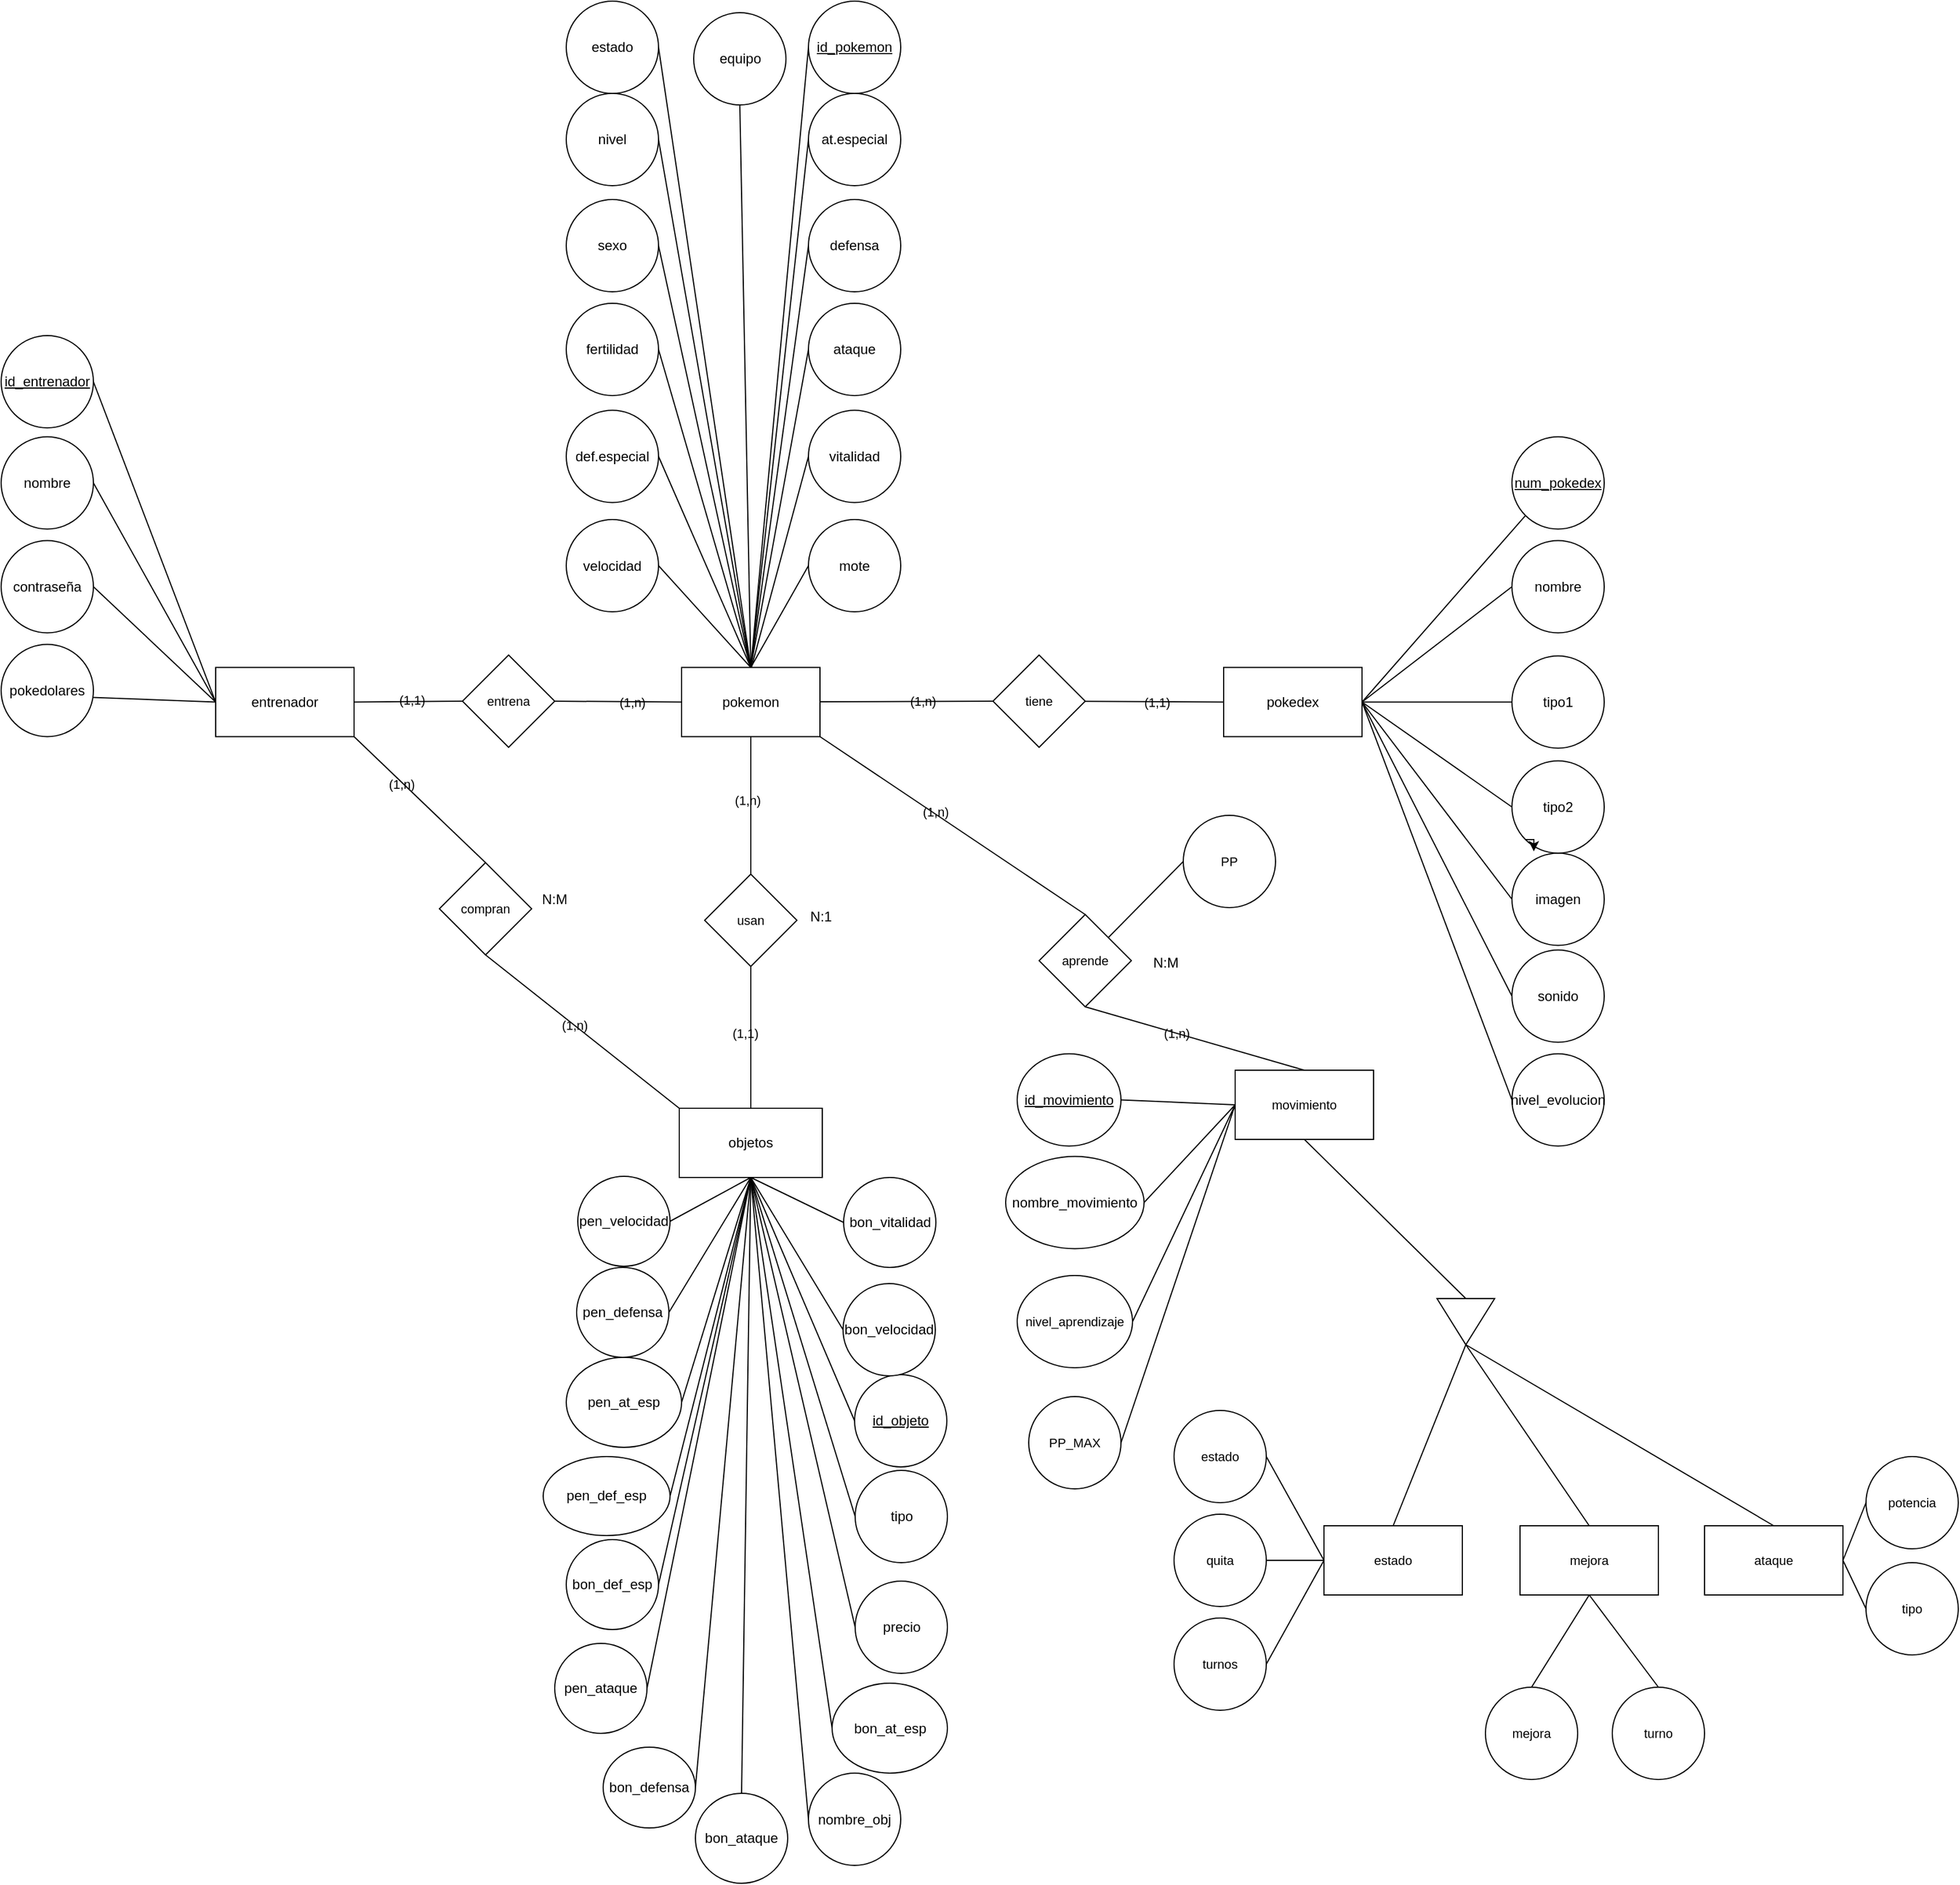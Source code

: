 <mxfile version="26.1.1">
  <diagram name="Página-1" id="5latHNQHnfG13AO-3TBC">
    <mxGraphModel grid="1" page="1" gridSize="10" guides="1" tooltips="1" connect="1" arrows="1" fold="1" pageScale="1" pageWidth="1169" pageHeight="827" background="none" math="0" shadow="0">
      <root>
        <mxCell id="0" />
        <mxCell id="1" parent="0" />
        <mxCell id="_kiyHjYKQ0Y4iSAR8KJJ-347" style="rounded=0;orthogonalLoop=1;jettySize=auto;html=1;entryX=0;entryY=0.5;entryDx=0;entryDy=0;endArrow=none;startFill=0;exitX=1;exitY=0.5;exitDx=0;exitDy=0;labelBackgroundColor=none;fontColor=default;" edge="1" parent="1" source="_kiyHjYKQ0Y4iSAR8KJJ-483">
          <mxGeometry relative="1" as="geometry">
            <mxPoint x="-3141.5" y="-4352.25" as="sourcePoint" />
            <mxPoint x="-2917" y="-4352.25" as="targetPoint" />
          </mxGeometry>
        </mxCell>
        <mxCell id="_kiyHjYKQ0Y4iSAR8KJJ-348" value="(1,n)" style="edgeLabel;html=1;align=center;verticalAlign=middle;resizable=0;points=[];fontFamily=Helvetica;fontSize=11;labelBackgroundColor=none;" connectable="0" vertex="1" parent="_kiyHjYKQ0Y4iSAR8KJJ-347">
          <mxGeometry x="0.208" relative="1" as="geometry">
            <mxPoint as="offset" />
          </mxGeometry>
        </mxCell>
        <mxCell id="_kiyHjYKQ0Y4iSAR8KJJ-349" style="edgeStyle=none;shape=connector;rounded=0;orthogonalLoop=1;jettySize=auto;html=1;exitX=0;exitY=0.5;exitDx=0;exitDy=0;entryX=0.5;entryY=0;entryDx=0;entryDy=0;align=center;verticalAlign=middle;fontFamily=Helvetica;fontSize=11;fontColor=default;labelBackgroundColor=none;startFill=0;endArrow=none;" edge="1" parent="1" source="_kiyHjYKQ0Y4iSAR8KJJ-350" target="_kiyHjYKQ0Y4iSAR8KJJ-488">
          <mxGeometry relative="1" as="geometry">
            <mxPoint x="-2877" y="-4392.25" as="targetPoint" />
          </mxGeometry>
        </mxCell>
        <mxCell id="_kiyHjYKQ0Y4iSAR8KJJ-350" value="mote" style="ellipse;whiteSpace=wrap;html=1;labelBackgroundColor=none;" vertex="1" parent="1">
          <mxGeometry x="-2807" y="-4510.5" width="80" height="80" as="geometry" />
        </mxCell>
        <mxCell id="_kiyHjYKQ0Y4iSAR8KJJ-351" style="edgeStyle=none;shape=connector;rounded=0;orthogonalLoop=1;jettySize=auto;html=1;exitX=0;exitY=0.5;exitDx=0;exitDy=0;entryX=0.504;entryY=0.004;entryDx=0;entryDy=0;align=center;verticalAlign=middle;fontFamily=Helvetica;fontSize=11;fontColor=default;labelBackgroundColor=none;startFill=0;endArrow=none;entryPerimeter=0;" edge="1" parent="1" source="_kiyHjYKQ0Y4iSAR8KJJ-352" target="_kiyHjYKQ0Y4iSAR8KJJ-488">
          <mxGeometry relative="1" as="geometry">
            <mxPoint x="-2877" y="-4392.25" as="targetPoint" />
          </mxGeometry>
        </mxCell>
        <mxCell id="_kiyHjYKQ0Y4iSAR8KJJ-352" value="vitalidad" style="ellipse;whiteSpace=wrap;html=1;labelBackgroundColor=none;" vertex="1" parent="1">
          <mxGeometry x="-2807" y="-4605.25" width="80" height="80" as="geometry" />
        </mxCell>
        <mxCell id="_kiyHjYKQ0Y4iSAR8KJJ-353" style="edgeStyle=none;shape=connector;rounded=0;orthogonalLoop=1;jettySize=auto;html=1;exitX=1;exitY=0.5;exitDx=0;exitDy=0;entryX=0.5;entryY=0;entryDx=0;entryDy=0;align=center;verticalAlign=middle;fontFamily=Helvetica;fontSize=11;fontColor=default;labelBackgroundColor=none;startFill=0;endArrow=none;" edge="1" parent="1" source="_kiyHjYKQ0Y4iSAR8KJJ-354" target="_kiyHjYKQ0Y4iSAR8KJJ-488">
          <mxGeometry relative="1" as="geometry">
            <mxPoint x="-2877" y="-4392.25" as="targetPoint" />
          </mxGeometry>
        </mxCell>
        <mxCell id="_kiyHjYKQ0Y4iSAR8KJJ-354" value="velocidad" style="ellipse;whiteSpace=wrap;html=1;labelBackgroundColor=none;" vertex="1" parent="1">
          <mxGeometry x="-3017" y="-4510.5" width="80" height="80" as="geometry" />
        </mxCell>
        <mxCell id="_kiyHjYKQ0Y4iSAR8KJJ-355" style="edgeStyle=none;shape=connector;rounded=0;orthogonalLoop=1;jettySize=auto;html=1;exitX=0;exitY=0.5;exitDx=0;exitDy=0;entryX=0.5;entryY=0;entryDx=0;entryDy=0;align=center;verticalAlign=middle;fontFamily=Helvetica;fontSize=11;fontColor=default;labelBackgroundColor=none;startFill=0;endArrow=none;" edge="1" parent="1" source="_kiyHjYKQ0Y4iSAR8KJJ-356" target="_kiyHjYKQ0Y4iSAR8KJJ-488">
          <mxGeometry relative="1" as="geometry">
            <mxPoint x="-2877" y="-4392.25" as="targetPoint" />
          </mxGeometry>
        </mxCell>
        <mxCell id="_kiyHjYKQ0Y4iSAR8KJJ-356" value="ataque" style="ellipse;whiteSpace=wrap;html=1;labelBackgroundColor=none;" vertex="1" parent="1">
          <mxGeometry x="-2807" y="-4698" width="80" height="80" as="geometry" />
        </mxCell>
        <mxCell id="_kiyHjYKQ0Y4iSAR8KJJ-357" style="edgeStyle=none;shape=connector;rounded=0;orthogonalLoop=1;jettySize=auto;html=1;exitX=0;exitY=0.5;exitDx=0;exitDy=0;entryX=0.5;entryY=0;entryDx=0;entryDy=0;align=center;verticalAlign=middle;fontFamily=Helvetica;fontSize=11;fontColor=default;labelBackgroundColor=none;startFill=0;endArrow=none;" edge="1" parent="1" source="_kiyHjYKQ0Y4iSAR8KJJ-358" target="_kiyHjYKQ0Y4iSAR8KJJ-488">
          <mxGeometry relative="1" as="geometry">
            <mxPoint x="-2877" y="-4392.25" as="targetPoint" />
          </mxGeometry>
        </mxCell>
        <mxCell id="_kiyHjYKQ0Y4iSAR8KJJ-358" value="defensa" style="ellipse;whiteSpace=wrap;html=1;labelBackgroundColor=none;" vertex="1" parent="1">
          <mxGeometry x="-2807" y="-4788" width="80" height="80" as="geometry" />
        </mxCell>
        <mxCell id="_kiyHjYKQ0Y4iSAR8KJJ-359" style="edgeStyle=none;shape=connector;rounded=0;orthogonalLoop=1;jettySize=auto;html=1;exitX=0;exitY=0.5;exitDx=0;exitDy=0;entryX=0.5;entryY=0;entryDx=0;entryDy=0;align=center;verticalAlign=middle;fontFamily=Helvetica;fontSize=11;fontColor=default;labelBackgroundColor=none;startFill=0;endArrow=none;" edge="1" parent="1" source="_kiyHjYKQ0Y4iSAR8KJJ-360" target="_kiyHjYKQ0Y4iSAR8KJJ-488">
          <mxGeometry relative="1" as="geometry">
            <mxPoint x="-2877" y="-4392.25" as="targetPoint" />
          </mxGeometry>
        </mxCell>
        <mxCell id="_kiyHjYKQ0Y4iSAR8KJJ-360" value="at.especial" style="ellipse;whiteSpace=wrap;html=1;labelBackgroundColor=none;" vertex="1" parent="1">
          <mxGeometry x="-2807" y="-4880" width="80" height="80" as="geometry" />
        </mxCell>
        <mxCell id="_kiyHjYKQ0Y4iSAR8KJJ-361" style="edgeStyle=none;shape=connector;rounded=0;orthogonalLoop=1;jettySize=auto;html=1;exitX=1;exitY=0.5;exitDx=0;exitDy=0;align=center;verticalAlign=middle;fontFamily=Helvetica;fontSize=11;fontColor=default;labelBackgroundColor=none;startFill=0;endArrow=none;entryX=0.5;entryY=0;entryDx=0;entryDy=0;" edge="1" parent="1" source="_kiyHjYKQ0Y4iSAR8KJJ-362" target="_kiyHjYKQ0Y4iSAR8KJJ-488">
          <mxGeometry relative="1" as="geometry">
            <mxPoint x="-2877" y="-4400" as="targetPoint" />
          </mxGeometry>
        </mxCell>
        <mxCell id="_kiyHjYKQ0Y4iSAR8KJJ-362" value="def.especial" style="ellipse;whiteSpace=wrap;html=1;labelBackgroundColor=none;" vertex="1" parent="1">
          <mxGeometry x="-3017" y="-4605.25" width="80" height="80" as="geometry" />
        </mxCell>
        <mxCell id="_kiyHjYKQ0Y4iSAR8KJJ-363" style="edgeStyle=none;shape=connector;rounded=0;orthogonalLoop=1;jettySize=auto;html=1;exitX=1;exitY=0.5;exitDx=0;exitDy=0;entryX=0.499;entryY=0.009;entryDx=0;entryDy=0;align=center;verticalAlign=middle;fontFamily=Helvetica;fontSize=11;fontColor=default;labelBackgroundColor=none;startFill=0;endArrow=none;entryPerimeter=0;" edge="1" parent="1" source="_kiyHjYKQ0Y4iSAR8KJJ-364" target="_kiyHjYKQ0Y4iSAR8KJJ-488">
          <mxGeometry relative="1" as="geometry">
            <mxPoint x="-2877" y="-4392.25" as="targetPoint" />
          </mxGeometry>
        </mxCell>
        <mxCell id="_kiyHjYKQ0Y4iSAR8KJJ-364" value="nivel" style="ellipse;whiteSpace=wrap;html=1;labelBackgroundColor=none;" vertex="1" parent="1">
          <mxGeometry x="-3017" y="-4880" width="80" height="80" as="geometry" />
        </mxCell>
        <mxCell id="_kiyHjYKQ0Y4iSAR8KJJ-365" style="edgeStyle=none;shape=connector;rounded=0;orthogonalLoop=1;jettySize=auto;html=1;exitX=1;exitY=0.5;exitDx=0;exitDy=0;entryX=0.5;entryY=0;entryDx=0;entryDy=0;align=center;verticalAlign=middle;fontFamily=Helvetica;fontSize=11;fontColor=default;labelBackgroundColor=none;startFill=0;endArrow=none;" edge="1" parent="1" source="_kiyHjYKQ0Y4iSAR8KJJ-366" target="_kiyHjYKQ0Y4iSAR8KJJ-488">
          <mxGeometry relative="1" as="geometry">
            <mxPoint x="-2877" y="-4392.25" as="targetPoint" />
          </mxGeometry>
        </mxCell>
        <mxCell id="_kiyHjYKQ0Y4iSAR8KJJ-366" value="fertilidad" style="ellipse;whiteSpace=wrap;html=1;labelBackgroundColor=none;" vertex="1" parent="1">
          <mxGeometry x="-3017" y="-4698" width="80" height="80" as="geometry" />
        </mxCell>
        <mxCell id="_kiyHjYKQ0Y4iSAR8KJJ-367" style="edgeStyle=none;shape=connector;rounded=0;orthogonalLoop=1;jettySize=auto;html=1;exitX=1;exitY=0.5;exitDx=0;exitDy=0;entryX=0.5;entryY=0.014;entryDx=0;entryDy=0;align=center;verticalAlign=middle;fontFamily=Helvetica;fontSize=11;fontColor=default;labelBackgroundColor=none;startFill=0;endArrow=none;entryPerimeter=0;" edge="1" parent="1" source="_kiyHjYKQ0Y4iSAR8KJJ-368" target="_kiyHjYKQ0Y4iSAR8KJJ-488">
          <mxGeometry relative="1" as="geometry">
            <mxPoint x="-2877" y="-4392.25" as="targetPoint" />
          </mxGeometry>
        </mxCell>
        <mxCell id="_kiyHjYKQ0Y4iSAR8KJJ-368" value="sexo" style="ellipse;whiteSpace=wrap;html=1;labelBackgroundColor=none;" vertex="1" parent="1">
          <mxGeometry x="-3017" y="-4788" width="80" height="80" as="geometry" />
        </mxCell>
        <mxCell id="_kiyHjYKQ0Y4iSAR8KJJ-369" style="edgeStyle=none;shape=connector;rounded=0;orthogonalLoop=1;jettySize=auto;html=1;exitX=0.5;exitY=1;exitDx=0;exitDy=0;entryX=0.5;entryY=0;entryDx=0;entryDy=0;align=center;verticalAlign=middle;fontFamily=Helvetica;fontSize=11;fontColor=default;labelBackgroundColor=none;startFill=0;endArrow=none;" edge="1" parent="1" source="_kiyHjYKQ0Y4iSAR8KJJ-379" target="_kiyHjYKQ0Y4iSAR8KJJ-385">
          <mxGeometry relative="1" as="geometry" />
        </mxCell>
        <mxCell id="_kiyHjYKQ0Y4iSAR8KJJ-370" style="edgeStyle=none;shape=connector;rounded=0;orthogonalLoop=1;jettySize=auto;html=1;exitX=0.5;exitY=1;exitDx=0;exitDy=0;entryX=1;entryY=0.5;entryDx=0;entryDy=0;align=center;verticalAlign=middle;fontFamily=Helvetica;fontSize=11;fontColor=default;labelBackgroundColor=none;startFill=0;endArrow=none;" edge="1" parent="1" source="_kiyHjYKQ0Y4iSAR8KJJ-379" target="_kiyHjYKQ0Y4iSAR8KJJ-387">
          <mxGeometry relative="1" as="geometry" />
        </mxCell>
        <mxCell id="_kiyHjYKQ0Y4iSAR8KJJ-371" style="edgeStyle=none;shape=connector;rounded=0;orthogonalLoop=1;jettySize=auto;html=1;exitX=0.5;exitY=1;exitDx=0;exitDy=0;entryX=0;entryY=0.5;entryDx=0;entryDy=0;align=center;verticalAlign=middle;fontFamily=Helvetica;fontSize=11;fontColor=default;labelBackgroundColor=none;startFill=0;endArrow=none;" edge="1" parent="1" source="_kiyHjYKQ0Y4iSAR8KJJ-379" target="_kiyHjYKQ0Y4iSAR8KJJ-405">
          <mxGeometry relative="1" as="geometry" />
        </mxCell>
        <mxCell id="_kiyHjYKQ0Y4iSAR8KJJ-372" style="edgeStyle=none;shape=connector;rounded=0;orthogonalLoop=1;jettySize=auto;html=1;exitX=0.5;exitY=1;exitDx=0;exitDy=0;entryX=0;entryY=0.5;entryDx=0;entryDy=0;align=center;verticalAlign=middle;fontFamily=Helvetica;fontSize=11;fontColor=default;labelBackgroundColor=none;startFill=0;endArrow=none;" edge="1" parent="1" source="_kiyHjYKQ0Y4iSAR8KJJ-379" target="_kiyHjYKQ0Y4iSAR8KJJ-386">
          <mxGeometry relative="1" as="geometry" />
        </mxCell>
        <mxCell id="_kiyHjYKQ0Y4iSAR8KJJ-373" style="edgeStyle=none;shape=connector;rounded=0;orthogonalLoop=1;jettySize=auto;html=1;exitX=0.5;exitY=1;exitDx=0;exitDy=0;entryX=0;entryY=0.5;entryDx=0;entryDy=0;align=center;verticalAlign=middle;fontFamily=Helvetica;fontSize=11;fontColor=default;labelBackgroundColor=none;startFill=0;endArrow=none;" edge="1" parent="1" source="_kiyHjYKQ0Y4iSAR8KJJ-379" target="_kiyHjYKQ0Y4iSAR8KJJ-384">
          <mxGeometry relative="1" as="geometry" />
        </mxCell>
        <mxCell id="_kiyHjYKQ0Y4iSAR8KJJ-374" style="edgeStyle=none;shape=connector;rounded=0;orthogonalLoop=1;jettySize=auto;html=1;exitX=0.5;exitY=1;exitDx=0;exitDy=0;entryX=0;entryY=0.5;entryDx=0;entryDy=0;align=center;verticalAlign=middle;fontFamily=Helvetica;fontSize=11;fontColor=default;labelBackgroundColor=none;startFill=0;endArrow=none;" edge="1" parent="1" source="_kiyHjYKQ0Y4iSAR8KJJ-379" target="_kiyHjYKQ0Y4iSAR8KJJ-403">
          <mxGeometry relative="1" as="geometry" />
        </mxCell>
        <mxCell id="_kiyHjYKQ0Y4iSAR8KJJ-375" style="edgeStyle=none;shape=connector;rounded=0;orthogonalLoop=1;jettySize=auto;html=1;exitX=0.5;exitY=1;exitDx=0;exitDy=0;entryX=0;entryY=0.5;entryDx=0;entryDy=0;align=center;verticalAlign=middle;fontFamily=Helvetica;fontSize=11;fontColor=default;labelBackgroundColor=none;startFill=0;endArrow=none;" edge="1" parent="1" source="_kiyHjYKQ0Y4iSAR8KJJ-379" target="_kiyHjYKQ0Y4iSAR8KJJ-383">
          <mxGeometry relative="1" as="geometry" />
        </mxCell>
        <mxCell id="_kiyHjYKQ0Y4iSAR8KJJ-376" style="edgeStyle=none;shape=connector;rounded=0;orthogonalLoop=1;jettySize=auto;html=1;exitX=0.5;exitY=1;exitDx=0;exitDy=0;entryX=0;entryY=0.5;entryDx=0;entryDy=0;align=center;verticalAlign=middle;fontFamily=Helvetica;fontSize=11;fontColor=default;labelBackgroundColor=none;startFill=0;endArrow=none;" edge="1" parent="1" source="_kiyHjYKQ0Y4iSAR8KJJ-379" target="_kiyHjYKQ0Y4iSAR8KJJ-404">
          <mxGeometry relative="1" as="geometry" />
        </mxCell>
        <mxCell id="_kiyHjYKQ0Y4iSAR8KJJ-377" style="edgeStyle=none;shape=connector;rounded=0;orthogonalLoop=1;jettySize=auto;html=1;exitX=0.5;exitY=1;exitDx=0;exitDy=0;entryX=1;entryY=0.5;entryDx=0;entryDy=0;align=center;verticalAlign=middle;fontFamily=Helvetica;fontSize=11;fontColor=default;labelBackgroundColor=none;startFill=0;endArrow=none;" edge="1" parent="1" source="_kiyHjYKQ0Y4iSAR8KJJ-379" target="_kiyHjYKQ0Y4iSAR8KJJ-396">
          <mxGeometry relative="1" as="geometry" />
        </mxCell>
        <mxCell id="_kiyHjYKQ0Y4iSAR8KJJ-378" style="edgeStyle=none;shape=connector;rounded=0;orthogonalLoop=1;jettySize=auto;html=1;exitX=0.5;exitY=0;exitDx=0;exitDy=0;entryX=0.5;entryY=1;entryDx=0;entryDy=0;align=center;verticalAlign=middle;fontFamily=Helvetica;fontSize=11;fontColor=default;labelBackgroundColor=none;startFill=0;endArrow=none;" edge="1" parent="1" source="_kiyHjYKQ0Y4iSAR8KJJ-379" target="_kiyHjYKQ0Y4iSAR8KJJ-411">
          <mxGeometry relative="1" as="geometry" />
        </mxCell>
        <mxCell id="_kiyHjYKQ0Y4iSAR8KJJ-379" value="objetos" style="whiteSpace=wrap;html=1;labelBackgroundColor=none;" vertex="1" parent="1">
          <mxGeometry x="-2919" y="-4000" width="124" height="60" as="geometry" />
        </mxCell>
        <mxCell id="_kiyHjYKQ0Y4iSAR8KJJ-380" value="nombre_movimiento" style="ellipse;whiteSpace=wrap;html=1;labelBackgroundColor=none;" vertex="1" parent="1">
          <mxGeometry x="-2636" y="-3958.25" width="120" height="80" as="geometry" />
        </mxCell>
        <mxCell id="_kiyHjYKQ0Y4iSAR8KJJ-382" value="&lt;u&gt;id_movimiento&lt;/u&gt;" style="ellipse;whiteSpace=wrap;html=1;labelBackgroundColor=none;" vertex="1" parent="1">
          <mxGeometry x="-2626" y="-4047.25" width="90" height="80" as="geometry" />
        </mxCell>
        <mxCell id="_kiyHjYKQ0Y4iSAR8KJJ-383" value="&lt;u&gt;id_objeto&lt;/u&gt;" style="ellipse;whiteSpace=wrap;html=1;labelBackgroundColor=none;" vertex="1" parent="1">
          <mxGeometry x="-2767" y="-3769" width="80" height="80" as="geometry" />
        </mxCell>
        <mxCell id="_kiyHjYKQ0Y4iSAR8KJJ-384" value="bon_vitalidad" style="ellipse;whiteSpace=wrap;html=1;labelBackgroundColor=none;" vertex="1" parent="1">
          <mxGeometry x="-2776.5" y="-3940" width="80" height="78" as="geometry" />
        </mxCell>
        <mxCell id="_kiyHjYKQ0Y4iSAR8KJJ-385" value="bon_ataque" style="ellipse;whiteSpace=wrap;html=1;labelBackgroundColor=none;" vertex="1" parent="1">
          <mxGeometry x="-2905" y="-3406" width="80" height="78" as="geometry" />
        </mxCell>
        <mxCell id="_kiyHjYKQ0Y4iSAR8KJJ-386" value="bon_at_esp" style="ellipse;whiteSpace=wrap;html=1;labelBackgroundColor=none;" vertex="1" parent="1">
          <mxGeometry x="-2786.5" y="-3501.5" width="100" height="78" as="geometry" />
        </mxCell>
        <mxCell id="_kiyHjYKQ0Y4iSAR8KJJ-387" value="bon_defensa" style="ellipse;whiteSpace=wrap;html=1;labelBackgroundColor=none;" vertex="1" parent="1">
          <mxGeometry x="-2985" y="-3446" width="80" height="70" as="geometry" />
        </mxCell>
        <mxCell id="_kiyHjYKQ0Y4iSAR8KJJ-388" style="edgeStyle=none;shape=connector;rounded=0;orthogonalLoop=1;jettySize=auto;html=1;exitX=1;exitY=0.5;exitDx=0;exitDy=0;entryX=0.5;entryY=1;entryDx=0;entryDy=0;align=center;verticalAlign=middle;fontFamily=Helvetica;fontSize=11;fontColor=default;labelBackgroundColor=none;startFill=0;endArrow=none;" edge="1" parent="1" source="_kiyHjYKQ0Y4iSAR8KJJ-389" target="_kiyHjYKQ0Y4iSAR8KJJ-379">
          <mxGeometry relative="1" as="geometry" />
        </mxCell>
        <mxCell id="_kiyHjYKQ0Y4iSAR8KJJ-389" value="bon_def_esp" style="ellipse;whiteSpace=wrap;html=1;labelBackgroundColor=none;" vertex="1" parent="1">
          <mxGeometry x="-3017" y="-3626" width="80" height="78" as="geometry" />
        </mxCell>
        <mxCell id="_kiyHjYKQ0Y4iSAR8KJJ-390" style="edgeStyle=none;shape=connector;rounded=0;orthogonalLoop=1;jettySize=auto;html=1;exitX=1;exitY=0.5;exitDx=0;exitDy=0;entryX=0.5;entryY=1;entryDx=0;entryDy=0;align=center;verticalAlign=middle;fontFamily=Helvetica;fontSize=11;fontColor=default;labelBackgroundColor=none;startFill=0;endArrow=none;" edge="1" parent="1" source="_kiyHjYKQ0Y4iSAR8KJJ-391" target="_kiyHjYKQ0Y4iSAR8KJJ-379">
          <mxGeometry relative="1" as="geometry" />
        </mxCell>
        <mxCell id="_kiyHjYKQ0Y4iSAR8KJJ-391" value="pen_at_esp" style="ellipse;whiteSpace=wrap;html=1;labelBackgroundColor=none;" vertex="1" parent="1">
          <mxGeometry x="-3017" y="-3784" width="100" height="78" as="geometry" />
        </mxCell>
        <mxCell id="_kiyHjYKQ0Y4iSAR8KJJ-392" style="edgeStyle=none;shape=connector;rounded=0;orthogonalLoop=1;jettySize=auto;html=1;exitX=1;exitY=0.5;exitDx=0;exitDy=0;entryX=0.5;entryY=1;entryDx=0;entryDy=0;align=center;verticalAlign=middle;fontFamily=Helvetica;fontSize=11;fontColor=default;labelBackgroundColor=none;startFill=0;endArrow=none;" edge="1" parent="1" source="_kiyHjYKQ0Y4iSAR8KJJ-393" target="_kiyHjYKQ0Y4iSAR8KJJ-379">
          <mxGeometry relative="1" as="geometry" />
        </mxCell>
        <mxCell id="_kiyHjYKQ0Y4iSAR8KJJ-393" value="pen_def_esp" style="ellipse;whiteSpace=wrap;html=1;labelBackgroundColor=none;" vertex="1" parent="1">
          <mxGeometry x="-3037" y="-3698" width="110" height="68.5" as="geometry" />
        </mxCell>
        <mxCell id="_kiyHjYKQ0Y4iSAR8KJJ-394" style="edgeStyle=none;shape=connector;rounded=0;orthogonalLoop=1;jettySize=auto;html=1;exitX=1;exitY=0.5;exitDx=0;exitDy=0;entryX=0.5;entryY=1;entryDx=0;entryDy=0;align=center;verticalAlign=middle;fontFamily=Helvetica;fontSize=11;fontColor=default;labelBackgroundColor=none;startFill=0;endArrow=none;" edge="1" parent="1" source="_kiyHjYKQ0Y4iSAR8KJJ-395" target="_kiyHjYKQ0Y4iSAR8KJJ-379">
          <mxGeometry relative="1" as="geometry" />
        </mxCell>
        <mxCell id="_kiyHjYKQ0Y4iSAR8KJJ-395" value="pen_defensa" style="ellipse;whiteSpace=wrap;html=1;labelBackgroundColor=none;" vertex="1" parent="1">
          <mxGeometry x="-3008" y="-3862" width="80" height="78" as="geometry" />
        </mxCell>
        <mxCell id="_kiyHjYKQ0Y4iSAR8KJJ-396" value="pen_velocidad" style="ellipse;whiteSpace=wrap;html=1;labelBackgroundColor=none;" vertex="1" parent="1">
          <mxGeometry x="-3007" y="-3941" width="80" height="78" as="geometry" />
        </mxCell>
        <mxCell id="_kiyHjYKQ0Y4iSAR8KJJ-397" style="edgeStyle=none;shape=connector;rounded=0;orthogonalLoop=1;jettySize=auto;html=1;entryX=0;entryY=0.5;entryDx=0;entryDy=0;align=center;verticalAlign=middle;fontFamily=Helvetica;fontSize=11;fontColor=default;labelBackgroundColor=none;startFill=0;endArrow=none;" edge="1" parent="1" source="_kiyHjYKQ0Y4iSAR8KJJ-480" target="_kiyHjYKQ0Y4iSAR8KJJ-434">
          <mxGeometry relative="1" as="geometry">
            <mxPoint x="-2837" y="-4352.25" as="sourcePoint" />
            <mxPoint x="-2643.0" y="-4353" as="targetPoint" />
          </mxGeometry>
        </mxCell>
        <mxCell id="_kiyHjYKQ0Y4iSAR8KJJ-398" value="(1,1)" style="edgeLabel;html=1;align=center;verticalAlign=middle;resizable=0;points=[];labelBackgroundColor=none;" connectable="0" vertex="1" parent="_kiyHjYKQ0Y4iSAR8KJJ-397">
          <mxGeometry x="0.035" relative="1" as="geometry">
            <mxPoint as="offset" />
          </mxGeometry>
        </mxCell>
        <mxCell id="_kiyHjYKQ0Y4iSAR8KJJ-399" style="edgeStyle=none;shape=connector;rounded=0;orthogonalLoop=1;jettySize=auto;html=1;exitX=0;exitY=0.5;exitDx=0;exitDy=0;entryX=0.5;entryY=0;entryDx=0;entryDy=0;align=center;verticalAlign=middle;fontFamily=Helvetica;fontSize=11;fontColor=default;labelBackgroundColor=none;startFill=0;endArrow=none;" edge="1" parent="1" source="_kiyHjYKQ0Y4iSAR8KJJ-400" target="_kiyHjYKQ0Y4iSAR8KJJ-488">
          <mxGeometry relative="1" as="geometry">
            <mxPoint x="-2877" y="-4392.25" as="targetPoint" />
          </mxGeometry>
        </mxCell>
        <mxCell id="_kiyHjYKQ0Y4iSAR8KJJ-400" value="&lt;u&gt;id_pokemon&lt;/u&gt;" style="ellipse;whiteSpace=wrap;html=1;labelBackgroundColor=none;" vertex="1" parent="1">
          <mxGeometry x="-2807" y="-4960" width="80" height="80" as="geometry" />
        </mxCell>
        <mxCell id="_kiyHjYKQ0Y4iSAR8KJJ-401" style="edgeStyle=none;shape=connector;rounded=0;orthogonalLoop=1;jettySize=auto;html=1;exitX=1;exitY=0.5;exitDx=0;exitDy=0;entryX=0.5;entryY=1;entryDx=0;entryDy=0;align=center;verticalAlign=middle;fontFamily=Helvetica;fontSize=11;fontColor=default;labelBackgroundColor=none;startFill=0;endArrow=none;" edge="1" parent="1" source="_kiyHjYKQ0Y4iSAR8KJJ-402" target="_kiyHjYKQ0Y4iSAR8KJJ-379">
          <mxGeometry relative="1" as="geometry" />
        </mxCell>
        <mxCell id="_kiyHjYKQ0Y4iSAR8KJJ-402" value="pen_ataque" style="ellipse;whiteSpace=wrap;html=1;labelBackgroundColor=none;" vertex="1" parent="1">
          <mxGeometry x="-3027" y="-3536" width="80" height="78" as="geometry" />
        </mxCell>
        <mxCell id="_kiyHjYKQ0Y4iSAR8KJJ-403" value="bon_velocidad" style="ellipse;whiteSpace=wrap;html=1;labelBackgroundColor=none;" vertex="1" parent="1">
          <mxGeometry x="-2777" y="-3848" width="80" height="80" as="geometry" />
        </mxCell>
        <mxCell id="_kiyHjYKQ0Y4iSAR8KJJ-404" value="tipo" style="ellipse;whiteSpace=wrap;html=1;labelBackgroundColor=none;" vertex="1" parent="1">
          <mxGeometry x="-2766.5" y="-3686" width="80" height="80" as="geometry" />
        </mxCell>
        <mxCell id="_kiyHjYKQ0Y4iSAR8KJJ-405" value="nombre_obj" style="ellipse;whiteSpace=wrap;html=1;labelBackgroundColor=none;" vertex="1" parent="1">
          <mxGeometry x="-2807" y="-3423.5" width="80" height="80" as="geometry" />
        </mxCell>
        <mxCell id="_kiyHjYKQ0Y4iSAR8KJJ-406" style="edgeStyle=none;shape=connector;rounded=0;orthogonalLoop=1;jettySize=auto;html=1;exitX=0;exitY=0.5;exitDx=0;exitDy=0;entryX=0.5;entryY=1;entryDx=0;entryDy=0;align=center;verticalAlign=middle;fontFamily=Helvetica;fontSize=11;fontColor=default;labelBackgroundColor=none;startFill=0;endArrow=none;" edge="1" parent="1" source="_kiyHjYKQ0Y4iSAR8KJJ-407" target="_kiyHjYKQ0Y4iSAR8KJJ-379">
          <mxGeometry relative="1" as="geometry" />
        </mxCell>
        <mxCell id="_kiyHjYKQ0Y4iSAR8KJJ-407" value="precio" style="ellipse;whiteSpace=wrap;html=1;labelBackgroundColor=none;" vertex="1" parent="1">
          <mxGeometry x="-2766.5" y="-3590" width="80" height="80" as="geometry" />
        </mxCell>
        <mxCell id="_kiyHjYKQ0Y4iSAR8KJJ-410" style="edgeStyle=none;shape=connector;rounded=0;orthogonalLoop=1;jettySize=auto;html=1;exitX=0.5;exitY=0;exitDx=0;exitDy=0;entryX=0.5;entryY=1;entryDx=0;entryDy=0;align=center;verticalAlign=middle;fontFamily=Helvetica;fontSize=11;fontColor=default;labelBackgroundColor=none;startFill=0;endArrow=none;" edge="1" parent="1" source="_kiyHjYKQ0Y4iSAR8KJJ-411" target="_kiyHjYKQ0Y4iSAR8KJJ-488">
          <mxGeometry relative="1" as="geometry" />
        </mxCell>
        <mxCell id="_kiyHjYKQ0Y4iSAR8KJJ-411" value="usan" style="rhombus;whiteSpace=wrap;html=1;fontFamily=Helvetica;fontSize=11;labelBackgroundColor=none;" vertex="1" parent="1">
          <mxGeometry x="-2897" y="-4203" width="80" height="80" as="geometry" />
        </mxCell>
        <mxCell id="_kiyHjYKQ0Y4iSAR8KJJ-412" value="(1,n)" style="edgeLabel;html=1;align=center;verticalAlign=middle;resizable=0;points=[];fontFamily=Helvetica;fontSize=11;labelBackgroundColor=none;" connectable="0" vertex="1" parent="1">
          <mxGeometry x="-2376.999" y="-4232.999" as="geometry">
            <mxPoint x="-483" y="-34" as="offset" />
          </mxGeometry>
        </mxCell>
        <mxCell id="_kiyHjYKQ0Y4iSAR8KJJ-413" value="(1,1)" style="edgeLabel;html=1;align=center;verticalAlign=middle;resizable=0;points=[];fontFamily=Helvetica;fontSize=11;labelBackgroundColor=none;" connectable="0" vertex="1" parent="1">
          <mxGeometry x="-2376.999" y="-4282.999" as="geometry">
            <mxPoint x="-485" y="218" as="offset" />
          </mxGeometry>
        </mxCell>
        <mxCell id="_kiyHjYKQ0Y4iSAR8KJJ-414" value="N:1" style="text;html=1;strokeColor=none;fillColor=none;align=center;verticalAlign=middle;whiteSpace=wrap;rounded=0;labelBackgroundColor=none;" vertex="1" parent="1">
          <mxGeometry x="-2826.5" y="-4181.25" width="60" height="30" as="geometry" />
        </mxCell>
        <mxCell id="_kiyHjYKQ0Y4iSAR8KJJ-415" style="edgeStyle=none;shape=connector;rounded=0;orthogonalLoop=1;jettySize=auto;html=1;exitX=0;exitY=0.5;exitDx=0;exitDy=0;entryX=1;entryY=0.5;entryDx=0;entryDy=0;align=center;verticalAlign=middle;fontFamily=Helvetica;fontSize=11;fontColor=default;labelBackgroundColor=none;startFill=0;endArrow=none;" edge="1" parent="1" source="_kiyHjYKQ0Y4iSAR8KJJ-421" target="_kiyHjYKQ0Y4iSAR8KJJ-423">
          <mxGeometry relative="1" as="geometry" />
        </mxCell>
        <mxCell id="_kiyHjYKQ0Y4iSAR8KJJ-416" style="edgeStyle=none;shape=connector;rounded=0;orthogonalLoop=1;jettySize=auto;html=1;exitX=0;exitY=0.5;exitDx=0;exitDy=0;entryX=1;entryY=0.5;entryDx=0;entryDy=0;align=center;verticalAlign=middle;fontFamily=Helvetica;fontSize=11;fontColor=default;labelBackgroundColor=none;startFill=0;endArrow=none;" edge="1" parent="1" source="_kiyHjYKQ0Y4iSAR8KJJ-421" target="_kiyHjYKQ0Y4iSAR8KJJ-422">
          <mxGeometry relative="1" as="geometry" />
        </mxCell>
        <mxCell id="_kiyHjYKQ0Y4iSAR8KJJ-417" style="edgeStyle=none;shape=connector;rounded=0;orthogonalLoop=1;jettySize=auto;html=1;exitX=0;exitY=0.5;exitDx=0;exitDy=0;entryX=1;entryY=0.5;entryDx=0;entryDy=0;align=center;verticalAlign=middle;fontFamily=Helvetica;fontSize=11;fontColor=default;labelBackgroundColor=none;startFill=0;endArrow=none;" edge="1" parent="1" source="_kiyHjYKQ0Y4iSAR8KJJ-421" target="_kiyHjYKQ0Y4iSAR8KJJ-424">
          <mxGeometry relative="1" as="geometry" />
        </mxCell>
        <mxCell id="_kiyHjYKQ0Y4iSAR8KJJ-418" style="edgeStyle=none;shape=connector;rounded=0;orthogonalLoop=1;jettySize=auto;html=1;exitX=1;exitY=1;exitDx=0;exitDy=0;entryX=0.5;entryY=0;entryDx=0;entryDy=0;align=center;verticalAlign=middle;fontFamily=Helvetica;fontSize=11;fontColor=default;labelBackgroundColor=none;startFill=0;endArrow=none;" edge="1" parent="1" source="_kiyHjYKQ0Y4iSAR8KJJ-421" target="_kiyHjYKQ0Y4iSAR8KJJ-490">
          <mxGeometry relative="1" as="geometry" />
        </mxCell>
        <mxCell id="_kiyHjYKQ0Y4iSAR8KJJ-421" value="entrenador" style="whiteSpace=wrap;html=1;labelBackgroundColor=none;" vertex="1" parent="1">
          <mxGeometry x="-3321" y="-4382.25" width="120" height="60" as="geometry" />
        </mxCell>
        <mxCell id="_kiyHjYKQ0Y4iSAR8KJJ-422" value="nombre" style="ellipse;whiteSpace=wrap;html=1;labelBackgroundColor=none;" vertex="1" parent="1">
          <mxGeometry x="-3507" y="-4582.25" width="80" height="80" as="geometry" />
        </mxCell>
        <mxCell id="_kiyHjYKQ0Y4iSAR8KJJ-423" value="&lt;u&gt;id_entrenador&lt;/u&gt;" style="ellipse;whiteSpace=wrap;html=1;labelBackgroundColor=none;" vertex="1" parent="1">
          <mxGeometry x="-3507" y="-4670" width="80" height="80" as="geometry" />
        </mxCell>
        <mxCell id="_kiyHjYKQ0Y4iSAR8KJJ-424" value="contraseña" style="ellipse;whiteSpace=wrap;html=1;labelBackgroundColor=none;" vertex="1" parent="1">
          <mxGeometry x="-3507" y="-4492.25" width="80" height="80" as="geometry" />
        </mxCell>
        <mxCell id="_kiyHjYKQ0Y4iSAR8KJJ-425" value="pokedolares" style="ellipse;whiteSpace=wrap;html=1;labelBackgroundColor=none;" vertex="1" parent="1">
          <mxGeometry x="-3507" y="-4402.25" width="80" height="80" as="geometry" />
        </mxCell>
        <mxCell id="_kiyHjYKQ0Y4iSAR8KJJ-426" style="edgeStyle=none;shape=connector;rounded=0;orthogonalLoop=1;jettySize=auto;html=1;exitX=0;exitY=0.5;exitDx=0;exitDy=0;entryX=0.994;entryY=0.575;entryDx=0;entryDy=0;entryPerimeter=0;align=center;verticalAlign=middle;fontFamily=Helvetica;fontSize=11;fontColor=default;labelBackgroundColor=none;startFill=0;endArrow=none;" edge="1" parent="1" source="_kiyHjYKQ0Y4iSAR8KJJ-421" target="_kiyHjYKQ0Y4iSAR8KJJ-425">
          <mxGeometry relative="1" as="geometry" />
        </mxCell>
        <mxCell id="_kiyHjYKQ0Y4iSAR8KJJ-427" style="edgeStyle=none;shape=connector;rounded=0;orthogonalLoop=1;jettySize=auto;html=1;exitX=1;exitY=0.5;exitDx=0;exitDy=0;entryX=0;entryY=1;entryDx=0;entryDy=0;align=center;verticalAlign=middle;fontFamily=Helvetica;fontSize=11;fontColor=default;labelBackgroundColor=none;startFill=0;endArrow=none;" edge="1" parent="1" source="_kiyHjYKQ0Y4iSAR8KJJ-434" target="_kiyHjYKQ0Y4iSAR8KJJ-436">
          <mxGeometry relative="1" as="geometry" />
        </mxCell>
        <mxCell id="_kiyHjYKQ0Y4iSAR8KJJ-428" style="edgeStyle=none;shape=connector;rounded=0;orthogonalLoop=1;jettySize=auto;html=1;exitX=1;exitY=0.5;exitDx=0;exitDy=0;entryX=0;entryY=0.5;entryDx=0;entryDy=0;align=center;verticalAlign=middle;fontFamily=Helvetica;fontSize=11;fontColor=default;labelBackgroundColor=none;startFill=0;endArrow=none;" edge="1" parent="1" source="_kiyHjYKQ0Y4iSAR8KJJ-434" target="_kiyHjYKQ0Y4iSAR8KJJ-435">
          <mxGeometry relative="1" as="geometry" />
        </mxCell>
        <mxCell id="_kiyHjYKQ0Y4iSAR8KJJ-429" style="edgeStyle=none;shape=connector;rounded=0;orthogonalLoop=1;jettySize=auto;html=1;exitX=1;exitY=0.5;exitDx=0;exitDy=0;entryX=0;entryY=0.5;entryDx=0;entryDy=0;align=center;verticalAlign=middle;fontFamily=Helvetica;fontSize=11;fontColor=default;labelBackgroundColor=none;startFill=0;endArrow=none;" edge="1" parent="1" source="_kiyHjYKQ0Y4iSAR8KJJ-434" target="_kiyHjYKQ0Y4iSAR8KJJ-438">
          <mxGeometry relative="1" as="geometry" />
        </mxCell>
        <mxCell id="_kiyHjYKQ0Y4iSAR8KJJ-430" style="edgeStyle=none;shape=connector;rounded=0;orthogonalLoop=1;jettySize=auto;html=1;exitX=1;exitY=0.5;exitDx=0;exitDy=0;entryX=0;entryY=0.5;entryDx=0;entryDy=0;align=center;verticalAlign=middle;fontFamily=Helvetica;fontSize=11;fontColor=default;labelBackgroundColor=none;startFill=0;endArrow=none;" edge="1" parent="1" source="_kiyHjYKQ0Y4iSAR8KJJ-434" target="_kiyHjYKQ0Y4iSAR8KJJ-439">
          <mxGeometry relative="1" as="geometry" />
        </mxCell>
        <mxCell id="_kiyHjYKQ0Y4iSAR8KJJ-431" style="edgeStyle=none;shape=connector;rounded=0;orthogonalLoop=1;jettySize=auto;html=1;exitX=1;exitY=0.5;exitDx=0;exitDy=0;entryX=0;entryY=0.5;entryDx=0;entryDy=0;align=center;verticalAlign=middle;fontFamily=Helvetica;fontSize=11;fontColor=default;labelBackgroundColor=none;startFill=0;endArrow=none;" edge="1" parent="1" source="_kiyHjYKQ0Y4iSAR8KJJ-434" target="_kiyHjYKQ0Y4iSAR8KJJ-437">
          <mxGeometry relative="1" as="geometry" />
        </mxCell>
        <mxCell id="_kiyHjYKQ0Y4iSAR8KJJ-432" style="edgeStyle=none;shape=connector;rounded=0;orthogonalLoop=1;jettySize=auto;html=1;exitX=1;exitY=0.5;exitDx=0;exitDy=0;entryX=0;entryY=0.5;entryDx=0;entryDy=0;align=center;verticalAlign=middle;fontFamily=Helvetica;fontSize=11;fontColor=default;labelBackgroundColor=none;startFill=0;endArrow=none;" edge="1" parent="1" source="_kiyHjYKQ0Y4iSAR8KJJ-434" target="_kiyHjYKQ0Y4iSAR8KJJ-440">
          <mxGeometry relative="1" as="geometry" />
        </mxCell>
        <mxCell id="_kiyHjYKQ0Y4iSAR8KJJ-433" style="edgeStyle=none;shape=connector;rounded=0;orthogonalLoop=1;jettySize=auto;html=1;exitX=1;exitY=0.5;exitDx=0;exitDy=0;entryX=0;entryY=0.5;entryDx=0;entryDy=0;align=center;verticalAlign=middle;fontFamily=Helvetica;fontSize=11;fontColor=default;labelBackgroundColor=none;startFill=0;endArrow=none;" edge="1" parent="1" source="_kiyHjYKQ0Y4iSAR8KJJ-434" target="_kiyHjYKQ0Y4iSAR8KJJ-441">
          <mxGeometry relative="1" as="geometry" />
        </mxCell>
        <mxCell id="_kiyHjYKQ0Y4iSAR8KJJ-434" value="pokedex" style="whiteSpace=wrap;html=1;labelBackgroundColor=none;" vertex="1" parent="1">
          <mxGeometry x="-2447" y="-4382.25" width="120" height="60" as="geometry" />
        </mxCell>
        <mxCell id="_kiyHjYKQ0Y4iSAR8KJJ-435" value="nombre" style="ellipse;whiteSpace=wrap;html=1;labelBackgroundColor=none;" vertex="1" parent="1">
          <mxGeometry x="-2197" y="-4492.25" width="80" height="80" as="geometry" />
        </mxCell>
        <mxCell id="_kiyHjYKQ0Y4iSAR8KJJ-436" value="&lt;u&gt;num_pokedex&lt;/u&gt;" style="ellipse;whiteSpace=wrap;html=1;labelBackgroundColor=none;" vertex="1" parent="1">
          <mxGeometry x="-2197" y="-4582.25" width="80" height="80" as="geometry" />
        </mxCell>
        <mxCell id="_kiyHjYKQ0Y4iSAR8KJJ-437" value="imagen" style="ellipse;whiteSpace=wrap;html=1;labelBackgroundColor=none;" vertex="1" parent="1">
          <mxGeometry x="-2197" y="-4221.25" width="80" height="80" as="geometry" />
        </mxCell>
        <mxCell id="_kiyHjYKQ0Y4iSAR8KJJ-438" value="tipo1" style="ellipse;whiteSpace=wrap;html=1;labelBackgroundColor=none;" vertex="1" parent="1">
          <mxGeometry x="-2197" y="-4392.25" width="80" height="80" as="geometry" />
        </mxCell>
        <mxCell id="_kiyHjYKQ0Y4iSAR8KJJ-439" value="tipo2" style="ellipse;whiteSpace=wrap;html=1;labelBackgroundColor=none;" vertex="1" parent="1">
          <mxGeometry x="-2197" y="-4301.25" width="80" height="80" as="geometry" />
        </mxCell>
        <mxCell id="_kiyHjYKQ0Y4iSAR8KJJ-440" value="sonido" style="ellipse;whiteSpace=wrap;html=1;labelBackgroundColor=none;" vertex="1" parent="1">
          <mxGeometry x="-2197" y="-4137.25" width="80" height="80" as="geometry" />
        </mxCell>
        <mxCell id="_kiyHjYKQ0Y4iSAR8KJJ-441" value="nivel_evolucion" style="ellipse;whiteSpace=wrap;html=1;labelBackgroundColor=none;" vertex="1" parent="1">
          <mxGeometry x="-2197" y="-4047.25" width="80" height="80" as="geometry" />
        </mxCell>
        <mxCell id="_kiyHjYKQ0Y4iSAR8KJJ-447" style="edgeStyle=none;shape=connector;rounded=0;orthogonalLoop=1;jettySize=auto;html=1;exitX=0.5;exitY=1;exitDx=0;exitDy=0;entryX=0.5;entryY=0;entryDx=0;entryDy=0;align=center;verticalAlign=middle;fontFamily=Helvetica;fontSize=11;fontColor=default;labelBackgroundColor=none;startFill=0;endArrow=none;" edge="1" parent="1" source="_kiyHjYKQ0Y4iSAR8KJJ-449" target="_kiyHjYKQ0Y4iSAR8KJJ-453">
          <mxGeometry relative="1" as="geometry" />
        </mxCell>
        <mxCell id="_kiyHjYKQ0Y4iSAR8KJJ-448" value="(1,n)" style="edgeLabel;html=1;align=center;verticalAlign=middle;resizable=0;points=[];fontFamily=Helvetica;fontSize=11;labelBackgroundColor=none;" connectable="0" vertex="1" parent="_kiyHjYKQ0Y4iSAR8KJJ-447">
          <mxGeometry x="-0.162" relative="1" as="geometry">
            <mxPoint x="-1" as="offset" />
          </mxGeometry>
        </mxCell>
        <mxCell id="fBYjgE_q8e8Ty3h0p7_W-27" style="edgeStyle=none;shape=connector;rounded=0;orthogonalLoop=1;jettySize=auto;html=1;exitX=1;exitY=0;exitDx=0;exitDy=0;strokeColor=default;align=center;verticalAlign=middle;fontFamily=Helvetica;fontSize=11;fontColor=default;labelBackgroundColor=none;startFill=0;endArrow=none;entryX=0;entryY=0.5;entryDx=0;entryDy=0;" edge="1" parent="1" source="_kiyHjYKQ0Y4iSAR8KJJ-449" target="fBYjgE_q8e8Ty3h0p7_W-28">
          <mxGeometry relative="1" as="geometry">
            <mxPoint x="-2492" y="-4200" as="targetPoint" />
          </mxGeometry>
        </mxCell>
        <mxCell id="_kiyHjYKQ0Y4iSAR8KJJ-449" value="aprende" style="rhombus;whiteSpace=wrap;html=1;fontFamily=Helvetica;fontSize=11;labelBackgroundColor=none;" vertex="1" parent="1">
          <mxGeometry x="-2607" y="-4168" width="80" height="80" as="geometry" />
        </mxCell>
        <mxCell id="_kiyHjYKQ0Y4iSAR8KJJ-450" style="edgeStyle=none;shape=connector;rounded=0;orthogonalLoop=1;jettySize=auto;html=1;exitX=0;exitY=0.5;exitDx=0;exitDy=0;entryX=1;entryY=0.5;entryDx=0;entryDy=0;align=center;verticalAlign=middle;fontFamily=Helvetica;fontSize=11;fontColor=default;labelBackgroundColor=none;startFill=0;endArrow=none;" edge="1" parent="1" source="_kiyHjYKQ0Y4iSAR8KJJ-453" target="_kiyHjYKQ0Y4iSAR8KJJ-382">
          <mxGeometry relative="1" as="geometry" />
        </mxCell>
        <mxCell id="_kiyHjYKQ0Y4iSAR8KJJ-451" style="edgeStyle=none;shape=connector;rounded=0;orthogonalLoop=1;jettySize=auto;html=1;exitX=0;exitY=0.5;exitDx=0;exitDy=0;entryX=1;entryY=0.5;entryDx=0;entryDy=0;align=center;verticalAlign=middle;fontFamily=Helvetica;fontSize=11;fontColor=default;labelBackgroundColor=none;startFill=0;endArrow=none;" edge="1" parent="1" source="_kiyHjYKQ0Y4iSAR8KJJ-453" target="_kiyHjYKQ0Y4iSAR8KJJ-380">
          <mxGeometry relative="1" as="geometry" />
        </mxCell>
        <mxCell id="_kiyHjYKQ0Y4iSAR8KJJ-453" value="movimiento" style="whiteSpace=wrap;html=1;fontFamily=Helvetica;fontSize=11;labelBackgroundColor=none;" vertex="1" parent="1">
          <mxGeometry x="-2437" y="-4033" width="120" height="60" as="geometry" />
        </mxCell>
        <mxCell id="_kiyHjYKQ0Y4iSAR8KJJ-454" style="edgeStyle=none;shape=connector;rounded=0;orthogonalLoop=1;jettySize=auto;html=1;exitX=0;exitY=0.5;exitDx=0;exitDy=0;entryX=1;entryY=0.5;entryDx=0;entryDy=0;align=center;verticalAlign=middle;fontFamily=Helvetica;fontSize=11;fontColor=default;labelBackgroundColor=none;startFill=0;endArrow=none;" edge="1" parent="1" source="_kiyHjYKQ0Y4iSAR8KJJ-458" target="_kiyHjYKQ0Y4iSAR8KJJ-468">
          <mxGeometry relative="1" as="geometry" />
        </mxCell>
        <mxCell id="_kiyHjYKQ0Y4iSAR8KJJ-455" style="edgeStyle=none;shape=connector;rounded=0;orthogonalLoop=1;jettySize=auto;html=1;exitX=0;exitY=0.5;exitDx=0;exitDy=0;entryX=1;entryY=0.5;entryDx=0;entryDy=0;align=center;verticalAlign=middle;fontFamily=Helvetica;fontSize=11;fontColor=default;labelBackgroundColor=none;startFill=0;endArrow=none;" edge="1" parent="1" source="_kiyHjYKQ0Y4iSAR8KJJ-458" target="_kiyHjYKQ0Y4iSAR8KJJ-470">
          <mxGeometry relative="1" as="geometry" />
        </mxCell>
        <mxCell id="_kiyHjYKQ0Y4iSAR8KJJ-456" style="edgeStyle=none;shape=connector;rounded=0;orthogonalLoop=1;jettySize=auto;html=1;exitX=0;exitY=0.5;exitDx=0;exitDy=0;entryX=1;entryY=0.5;entryDx=0;entryDy=0;align=center;verticalAlign=middle;fontFamily=Helvetica;fontSize=11;fontColor=default;labelBackgroundColor=none;startFill=0;endArrow=none;" edge="1" parent="1" source="_kiyHjYKQ0Y4iSAR8KJJ-458" target="_kiyHjYKQ0Y4iSAR8KJJ-469">
          <mxGeometry relative="1" as="geometry" />
        </mxCell>
        <mxCell id="_kiyHjYKQ0Y4iSAR8KJJ-457" style="edgeStyle=none;shape=connector;rounded=0;orthogonalLoop=1;jettySize=auto;html=1;exitX=0.5;exitY=0;exitDx=0;exitDy=0;entryX=1;entryY=0.5;entryDx=0;entryDy=0;align=center;verticalAlign=middle;fontFamily=Helvetica;fontSize=11;fontColor=default;labelBackgroundColor=none;startFill=0;endArrow=none;" edge="1" parent="1" source="_kiyHjYKQ0Y4iSAR8KJJ-458" target="_kiyHjYKQ0Y4iSAR8KJJ-477">
          <mxGeometry relative="1" as="geometry" />
        </mxCell>
        <mxCell id="_kiyHjYKQ0Y4iSAR8KJJ-458" value="estado" style="whiteSpace=wrap;html=1;fontFamily=Helvetica;fontSize=11;labelBackgroundColor=none;" vertex="1" parent="1">
          <mxGeometry x="-2360" y="-3638" width="120" height="60" as="geometry" />
        </mxCell>
        <mxCell id="_kiyHjYKQ0Y4iSAR8KJJ-459" style="edgeStyle=none;shape=connector;rounded=0;orthogonalLoop=1;jettySize=auto;html=1;exitX=0.5;exitY=1;exitDx=0;exitDy=0;entryX=0.5;entryY=0;entryDx=0;entryDy=0;align=center;verticalAlign=middle;fontFamily=Helvetica;fontSize=11;fontColor=default;labelBackgroundColor=none;startFill=0;endArrow=none;" edge="1" parent="1" source="_kiyHjYKQ0Y4iSAR8KJJ-462" target="_kiyHjYKQ0Y4iSAR8KJJ-475">
          <mxGeometry relative="1" as="geometry" />
        </mxCell>
        <mxCell id="_kiyHjYKQ0Y4iSAR8KJJ-460" style="edgeStyle=none;shape=connector;rounded=0;orthogonalLoop=1;jettySize=auto;html=1;exitX=0.5;exitY=1;exitDx=0;exitDy=0;entryX=0.5;entryY=0;entryDx=0;entryDy=0;align=center;verticalAlign=middle;fontFamily=Helvetica;fontSize=11;fontColor=default;labelBackgroundColor=none;startFill=0;endArrow=none;" edge="1" parent="1" source="_kiyHjYKQ0Y4iSAR8KJJ-462" target="_kiyHjYKQ0Y4iSAR8KJJ-466">
          <mxGeometry relative="1" as="geometry" />
        </mxCell>
        <mxCell id="_kiyHjYKQ0Y4iSAR8KJJ-461" style="edgeStyle=none;shape=connector;rounded=0;orthogonalLoop=1;jettySize=auto;html=1;exitX=0.5;exitY=0;exitDx=0;exitDy=0;entryX=1;entryY=0.5;entryDx=0;entryDy=0;align=center;verticalAlign=middle;fontFamily=Helvetica;fontSize=11;fontColor=default;labelBackgroundColor=none;startFill=0;endArrow=none;" edge="1" parent="1" source="_kiyHjYKQ0Y4iSAR8KJJ-462" target="_kiyHjYKQ0Y4iSAR8KJJ-477">
          <mxGeometry relative="1" as="geometry" />
        </mxCell>
        <mxCell id="_kiyHjYKQ0Y4iSAR8KJJ-462" value="mejora" style="whiteSpace=wrap;html=1;fontFamily=Helvetica;fontSize=11;labelBackgroundColor=none;" vertex="1" parent="1">
          <mxGeometry x="-2190" y="-3638" width="120" height="60" as="geometry" />
        </mxCell>
        <mxCell id="_kiyHjYKQ0Y4iSAR8KJJ-463" style="edgeStyle=none;shape=connector;rounded=0;orthogonalLoop=1;jettySize=auto;html=1;exitX=0.5;exitY=0;exitDx=0;exitDy=0;entryX=1;entryY=0.5;entryDx=0;entryDy=0;align=center;verticalAlign=middle;fontFamily=Helvetica;fontSize=11;fontColor=default;labelBackgroundColor=none;startFill=0;endArrow=none;" edge="1" parent="1" source="_kiyHjYKQ0Y4iSAR8KJJ-464" target="_kiyHjYKQ0Y4iSAR8KJJ-477">
          <mxGeometry relative="1" as="geometry" />
        </mxCell>
        <mxCell id="_kiyHjYKQ0Y4iSAR8KJJ-464" value="ataque" style="whiteSpace=wrap;html=1;fontFamily=Helvetica;fontSize=11;labelBackgroundColor=none;" vertex="1" parent="1">
          <mxGeometry x="-2030" y="-3638" width="120" height="60" as="geometry" />
        </mxCell>
        <mxCell id="_kiyHjYKQ0Y4iSAR8KJJ-465" style="edgeStyle=none;shape=connector;rounded=0;orthogonalLoop=1;jettySize=auto;html=1;exitX=0.75;exitY=1;exitDx=0;exitDy=0;align=center;verticalAlign=middle;fontFamily=Helvetica;fontSize=11;fontColor=default;labelBackgroundColor=none;startFill=0;endArrow=none;" edge="1" parent="1" source="_kiyHjYKQ0Y4iSAR8KJJ-462" target="_kiyHjYKQ0Y4iSAR8KJJ-462">
          <mxGeometry relative="1" as="geometry" />
        </mxCell>
        <mxCell id="_kiyHjYKQ0Y4iSAR8KJJ-466" value="turno" style="ellipse;whiteSpace=wrap;html=1;fontFamily=Helvetica;fontSize=11;labelBackgroundColor=none;" vertex="1" parent="1">
          <mxGeometry x="-2110" y="-3498" width="80" height="80" as="geometry" />
        </mxCell>
        <mxCell id="_kiyHjYKQ0Y4iSAR8KJJ-468" value="quita" style="ellipse;whiteSpace=wrap;html=1;fontFamily=Helvetica;fontSize=11;labelBackgroundColor=none;" vertex="1" parent="1">
          <mxGeometry x="-2490" y="-3648" width="80" height="80" as="geometry" />
        </mxCell>
        <mxCell id="_kiyHjYKQ0Y4iSAR8KJJ-469" value="turnos" style="ellipse;whiteSpace=wrap;html=1;fontFamily=Helvetica;fontSize=11;labelBackgroundColor=none;" vertex="1" parent="1">
          <mxGeometry x="-2490" y="-3558" width="80" height="80" as="geometry" />
        </mxCell>
        <mxCell id="_kiyHjYKQ0Y4iSAR8KJJ-470" value="estado" style="ellipse;whiteSpace=wrap;html=1;fontFamily=Helvetica;fontSize=11;labelBackgroundColor=none;" vertex="1" parent="1">
          <mxGeometry x="-2490" y="-3738" width="80" height="80" as="geometry" />
        </mxCell>
        <mxCell id="_kiyHjYKQ0Y4iSAR8KJJ-471" style="edgeStyle=none;shape=connector;rounded=0;orthogonalLoop=1;jettySize=auto;html=1;exitX=0;exitY=0.5;exitDx=0;exitDy=0;entryX=1;entryY=0.5;entryDx=0;entryDy=0;align=center;verticalAlign=middle;fontFamily=Helvetica;fontSize=11;fontColor=default;labelBackgroundColor=none;startFill=0;endArrow=none;" edge="1" parent="1" source="_kiyHjYKQ0Y4iSAR8KJJ-472" target="_kiyHjYKQ0Y4iSAR8KJJ-464">
          <mxGeometry relative="1" as="geometry" />
        </mxCell>
        <mxCell id="_kiyHjYKQ0Y4iSAR8KJJ-472" value="tipo" style="ellipse;whiteSpace=wrap;html=1;fontFamily=Helvetica;fontSize=11;labelBackgroundColor=none;" vertex="1" parent="1">
          <mxGeometry x="-1890" y="-3606" width="80" height="80" as="geometry" />
        </mxCell>
        <mxCell id="_kiyHjYKQ0Y4iSAR8KJJ-473" style="edgeStyle=none;shape=connector;rounded=0;orthogonalLoop=1;jettySize=auto;html=1;exitX=0;exitY=0.5;exitDx=0;exitDy=0;align=center;verticalAlign=middle;fontFamily=Helvetica;fontSize=11;fontColor=default;labelBackgroundColor=none;startFill=0;endArrow=none;" edge="1" parent="1" source="_kiyHjYKQ0Y4iSAR8KJJ-474">
          <mxGeometry relative="1" as="geometry">
            <mxPoint x="-1910" y="-3608" as="targetPoint" />
          </mxGeometry>
        </mxCell>
        <mxCell id="_kiyHjYKQ0Y4iSAR8KJJ-474" value="potencia" style="ellipse;whiteSpace=wrap;html=1;fontFamily=Helvetica;fontSize=11;labelBackgroundColor=none;" vertex="1" parent="1">
          <mxGeometry x="-1890" y="-3698" width="80" height="80" as="geometry" />
        </mxCell>
        <mxCell id="_kiyHjYKQ0Y4iSAR8KJJ-475" value="mejora" style="ellipse;whiteSpace=wrap;html=1;fontFamily=Helvetica;fontSize=11;labelBackgroundColor=none;" vertex="1" parent="1">
          <mxGeometry x="-2220" y="-3498" width="80" height="80" as="geometry" />
        </mxCell>
        <mxCell id="_kiyHjYKQ0Y4iSAR8KJJ-476" style="edgeStyle=none;shape=connector;rounded=0;orthogonalLoop=1;jettySize=auto;html=1;exitX=0;exitY=0.5;exitDx=0;exitDy=0;entryX=0.5;entryY=1;entryDx=0;entryDy=0;align=center;verticalAlign=middle;fontFamily=Helvetica;fontSize=11;fontColor=default;labelBackgroundColor=none;startFill=0;endArrow=none;" edge="1" parent="1" source="_kiyHjYKQ0Y4iSAR8KJJ-477" target="_kiyHjYKQ0Y4iSAR8KJJ-453">
          <mxGeometry relative="1" as="geometry" />
        </mxCell>
        <mxCell id="_kiyHjYKQ0Y4iSAR8KJJ-477" value="" style="triangle;whiteSpace=wrap;html=1;rotation=90;labelBackgroundColor=none;" vertex="1" parent="1">
          <mxGeometry x="-2257" y="-3840" width="40" height="50" as="geometry" />
        </mxCell>
        <mxCell id="_kiyHjYKQ0Y4iSAR8KJJ-478" value="" style="edgeStyle=none;shape=connector;rounded=0;orthogonalLoop=1;jettySize=auto;html=1;entryX=0;entryY=0.5;entryDx=0;entryDy=0;align=center;verticalAlign=middle;fontFamily=Helvetica;fontSize=11;fontColor=default;labelBackgroundColor=none;startFill=0;endArrow=none;" edge="1" parent="1" source="_kiyHjYKQ0Y4iSAR8KJJ-488" target="_kiyHjYKQ0Y4iSAR8KJJ-480">
          <mxGeometry relative="1" as="geometry">
            <mxPoint x="-2837" y="-4352.25" as="sourcePoint" />
            <mxPoint x="-2447" y="-4352" as="targetPoint" />
          </mxGeometry>
        </mxCell>
        <mxCell id="_kiyHjYKQ0Y4iSAR8KJJ-479" value="(1,n)" style="edgeLabel;html=1;align=center;verticalAlign=middle;resizable=0;points=[];labelBackgroundColor=none;" connectable="0" vertex="1" parent="_kiyHjYKQ0Y4iSAR8KJJ-478">
          <mxGeometry x="0.187" relative="1" as="geometry">
            <mxPoint as="offset" />
          </mxGeometry>
        </mxCell>
        <mxCell id="_kiyHjYKQ0Y4iSAR8KJJ-480" value="tiene" style="rhombus;whiteSpace=wrap;html=1;fontFamily=Helvetica;fontSize=11;labelBackgroundColor=none;" vertex="1" parent="1">
          <mxGeometry x="-2647" y="-4393" width="80" height="80" as="geometry" />
        </mxCell>
        <mxCell id="_kiyHjYKQ0Y4iSAR8KJJ-481" value="" style="rounded=0;orthogonalLoop=1;jettySize=auto;html=1;entryX=0;entryY=0.5;entryDx=0;entryDy=0;endArrow=none;startFill=0;exitX=1;exitY=0.5;exitDx=0;exitDy=0;labelBackgroundColor=none;fontColor=default;" edge="1" parent="1" source="_kiyHjYKQ0Y4iSAR8KJJ-421" target="_kiyHjYKQ0Y4iSAR8KJJ-483">
          <mxGeometry relative="1" as="geometry">
            <mxPoint x="-3201" y="-4348" as="sourcePoint" />
            <mxPoint x="-2917" y="-4352.25" as="targetPoint" />
          </mxGeometry>
        </mxCell>
        <mxCell id="_kiyHjYKQ0Y4iSAR8KJJ-482" value="(1,1)" style="edgeLabel;html=1;align=center;verticalAlign=middle;resizable=0;points=[];labelBackgroundColor=none;" connectable="0" vertex="1" parent="_kiyHjYKQ0Y4iSAR8KJJ-481">
          <mxGeometry x="0.064" y="2" relative="1" as="geometry">
            <mxPoint as="offset" />
          </mxGeometry>
        </mxCell>
        <mxCell id="_kiyHjYKQ0Y4iSAR8KJJ-483" value="entrena" style="rhombus;whiteSpace=wrap;html=1;fontFamily=Helvetica;fontSize=11;labelBackgroundColor=none;" vertex="1" parent="1">
          <mxGeometry x="-3107" y="-4393" width="80" height="80" as="geometry" />
        </mxCell>
        <mxCell id="_kiyHjYKQ0Y4iSAR8KJJ-484" value="" style="edgeStyle=none;shape=connector;rounded=0;orthogonalLoop=1;jettySize=auto;html=1;entryX=0;entryY=0.5;entryDx=0;entryDy=0;align=center;verticalAlign=middle;fontFamily=Helvetica;fontSize=11;fontColor=default;labelBackgroundColor=none;startFill=0;endArrow=none;" edge="1" parent="1" target="_kiyHjYKQ0Y4iSAR8KJJ-488">
          <mxGeometry relative="1" as="geometry">
            <mxPoint x="-2837" y="-4352.25" as="sourcePoint" />
            <mxPoint x="-2647" y="-4353" as="targetPoint" />
          </mxGeometry>
        </mxCell>
        <mxCell id="_kiyHjYKQ0Y4iSAR8KJJ-485" value="(1,n)" style="edgeLabel;html=1;align=center;verticalAlign=middle;resizable=0;points=[];fontFamily=Helvetica;fontSize=11;labelBackgroundColor=none;" connectable="0" vertex="1" parent="_kiyHjYKQ0Y4iSAR8KJJ-484">
          <mxGeometry x="-0.547" y="1" relative="1" as="geometry">
            <mxPoint as="offset" />
          </mxGeometry>
        </mxCell>
        <mxCell id="_kiyHjYKQ0Y4iSAR8KJJ-486" style="edgeStyle=none;shape=connector;rounded=0;orthogonalLoop=1;jettySize=auto;html=1;exitX=1;exitY=1;exitDx=0;exitDy=0;entryX=0.5;entryY=0;entryDx=0;entryDy=0;align=center;verticalAlign=middle;fontFamily=Helvetica;fontSize=11;fontColor=default;labelBackgroundColor=none;startFill=0;endArrow=none;" edge="1" parent="1" source="_kiyHjYKQ0Y4iSAR8KJJ-488" target="_kiyHjYKQ0Y4iSAR8KJJ-449">
          <mxGeometry relative="1" as="geometry" />
        </mxCell>
        <mxCell id="_kiyHjYKQ0Y4iSAR8KJJ-487" value="(1,n)" style="edgeLabel;html=1;align=center;verticalAlign=middle;resizable=0;points=[];fontFamily=Helvetica;fontSize=11;labelBackgroundColor=none;" connectable="0" vertex="1" parent="_kiyHjYKQ0Y4iSAR8KJJ-486">
          <mxGeometry x="-0.171" y="-1" relative="1" as="geometry">
            <mxPoint x="5" as="offset" />
          </mxGeometry>
        </mxCell>
        <mxCell id="_kiyHjYKQ0Y4iSAR8KJJ-488" value="pokemon" style="whiteSpace=wrap;html=1;labelBackgroundColor=none;" vertex="1" parent="1">
          <mxGeometry x="-2917" y="-4382.25" width="120" height="60" as="geometry" />
        </mxCell>
        <mxCell id="_kiyHjYKQ0Y4iSAR8KJJ-489" style="edgeStyle=none;shape=connector;rounded=0;orthogonalLoop=1;jettySize=auto;html=1;exitX=0.5;exitY=1;exitDx=0;exitDy=0;entryX=0;entryY=0;entryDx=0;entryDy=0;align=center;verticalAlign=middle;fontFamily=Helvetica;fontSize=11;fontColor=default;labelBackgroundColor=none;startFill=0;endArrow=none;" edge="1" parent="1" source="_kiyHjYKQ0Y4iSAR8KJJ-490" target="_kiyHjYKQ0Y4iSAR8KJJ-379">
          <mxGeometry relative="1" as="geometry" />
        </mxCell>
        <mxCell id="_kiyHjYKQ0Y4iSAR8KJJ-490" value="compran" style="rhombus;whiteSpace=wrap;html=1;fontFamily=Helvetica;fontSize=11;labelBackgroundColor=none;" vertex="1" parent="1">
          <mxGeometry x="-3127" y="-4213" width="80" height="80" as="geometry" />
        </mxCell>
        <mxCell id="_kiyHjYKQ0Y4iSAR8KJJ-491" value="(1,n)" style="edgeLabel;html=1;align=center;verticalAlign=middle;resizable=0;points=[];fontFamily=Helvetica;fontSize=11;labelBackgroundColor=none;" connectable="0" vertex="1" parent="1">
          <mxGeometry x="-2676.999" y="-4247.249" as="geometry">
            <mxPoint x="-483" y="-34" as="offset" />
          </mxGeometry>
        </mxCell>
        <mxCell id="_kiyHjYKQ0Y4iSAR8KJJ-492" value="(1,n)" style="edgeLabel;html=1;align=center;verticalAlign=middle;resizable=0;points=[];fontFamily=Helvetica;fontSize=11;labelBackgroundColor=none;" connectable="0" vertex="1" parent="1">
          <mxGeometry x="-2526.999" y="-4037.999" as="geometry">
            <mxPoint x="-483" y="-34" as="offset" />
          </mxGeometry>
        </mxCell>
        <mxCell id="_kiyHjYKQ0Y4iSAR8KJJ-493" value="N:M" style="text;html=1;strokeColor=none;fillColor=none;align=center;verticalAlign=middle;whiteSpace=wrap;rounded=0;labelBackgroundColor=none;" vertex="1" parent="1">
          <mxGeometry x="-3057" y="-4196.25" width="60" height="30" as="geometry" />
        </mxCell>
        <mxCell id="_kiyHjYKQ0Y4iSAR8KJJ-518" value="N:M" style="text;html=1;strokeColor=none;fillColor=none;align=center;verticalAlign=middle;whiteSpace=wrap;rounded=0;labelBackgroundColor=none;" vertex="1" parent="1">
          <mxGeometry x="-2527" y="-4141.25" width="60" height="30" as="geometry" />
        </mxCell>
        <mxCell id="_kiyHjYKQ0Y4iSAR8KJJ-519" style="edgeStyle=orthogonalEdgeStyle;rounded=0;orthogonalLoop=1;jettySize=auto;html=1;exitX=0;exitY=1;exitDx=0;exitDy=0;entryX=0.237;entryY=0.982;entryDx=0;entryDy=0;entryPerimeter=0;labelBackgroundColor=none;fontColor=default;" edge="1" parent="1" source="_kiyHjYKQ0Y4iSAR8KJJ-439" target="_kiyHjYKQ0Y4iSAR8KJJ-439">
          <mxGeometry relative="1" as="geometry" />
        </mxCell>
        <mxCell id="_kiyHjYKQ0Y4iSAR8KJJ-524" style="edgeStyle=none;shape=connector;rounded=0;orthogonalLoop=1;jettySize=auto;html=1;exitX=1;exitY=0.5;exitDx=0;exitDy=0;entryX=0.5;entryY=0;entryDx=0;entryDy=0;strokeColor=default;align=center;verticalAlign=middle;fontFamily=Helvetica;fontSize=11;fontColor=default;labelBackgroundColor=none;startFill=0;endArrow=none;" edge="1" parent="1" source="_kiyHjYKQ0Y4iSAR8KJJ-520" target="_kiyHjYKQ0Y4iSAR8KJJ-488">
          <mxGeometry relative="1" as="geometry" />
        </mxCell>
        <mxCell id="_kiyHjYKQ0Y4iSAR8KJJ-520" value="estado" style="ellipse;whiteSpace=wrap;html=1;labelBackgroundColor=none;" vertex="1" parent="1">
          <mxGeometry x="-3017" y="-4960" width="80" height="80" as="geometry" />
        </mxCell>
        <mxCell id="_kiyHjYKQ0Y4iSAR8KJJ-521" value="equipo" style="ellipse;whiteSpace=wrap;html=1;labelBackgroundColor=none;" vertex="1" parent="1">
          <mxGeometry x="-2906.5" y="-4950" width="80" height="80" as="geometry" />
        </mxCell>
        <mxCell id="fBYjgE_q8e8Ty3h0p7_W-22" style="edgeStyle=none;shape=connector;rounded=0;orthogonalLoop=1;jettySize=auto;html=1;exitX=0.5;exitY=1;exitDx=0;exitDy=0;entryX=0.5;entryY=0;entryDx=0;entryDy=0;strokeColor=default;align=center;verticalAlign=middle;fontFamily=Helvetica;fontSize=11;fontColor=default;labelBackgroundColor=none;startFill=0;endArrow=none;" edge="1" parent="1" source="_kiyHjYKQ0Y4iSAR8KJJ-521" target="_kiyHjYKQ0Y4iSAR8KJJ-488">
          <mxGeometry relative="1" as="geometry" />
        </mxCell>
        <mxCell id="fBYjgE_q8e8Ty3h0p7_W-25" style="edgeStyle=none;shape=connector;rounded=0;orthogonalLoop=1;jettySize=auto;html=1;exitX=1;exitY=0.5;exitDx=0;exitDy=0;entryX=0;entryY=0.5;entryDx=0;entryDy=0;strokeColor=default;align=center;verticalAlign=middle;fontFamily=Helvetica;fontSize=11;fontColor=default;labelBackgroundColor=none;startFill=0;endArrow=none;" edge="1" parent="1" source="fBYjgE_q8e8Ty3h0p7_W-23" target="_kiyHjYKQ0Y4iSAR8KJJ-453">
          <mxGeometry relative="1" as="geometry" />
        </mxCell>
        <mxCell id="fBYjgE_q8e8Ty3h0p7_W-23" value="nivel_aprendizaje" style="ellipse;whiteSpace=wrap;html=1;fontFamily=Helvetica;fontSize=11;fontColor=default;labelBackgroundColor=none;" vertex="1" parent="1">
          <mxGeometry x="-2626" y="-3855" width="100" height="80" as="geometry" />
        </mxCell>
        <mxCell id="fBYjgE_q8e8Ty3h0p7_W-26" style="edgeStyle=none;shape=connector;rounded=0;orthogonalLoop=1;jettySize=auto;html=1;exitX=1;exitY=0.5;exitDx=0;exitDy=0;entryX=0;entryY=0.5;entryDx=0;entryDy=0;strokeColor=default;align=center;verticalAlign=middle;fontFamily=Helvetica;fontSize=11;fontColor=default;labelBackgroundColor=none;startFill=0;endArrow=none;" edge="1" parent="1" source="fBYjgE_q8e8Ty3h0p7_W-24" target="_kiyHjYKQ0Y4iSAR8KJJ-453">
          <mxGeometry relative="1" as="geometry" />
        </mxCell>
        <mxCell id="fBYjgE_q8e8Ty3h0p7_W-24" value="PP_MAX" style="ellipse;whiteSpace=wrap;html=1;fontFamily=Helvetica;fontSize=11;fontColor=default;labelBackgroundColor=none;" vertex="1" parent="1">
          <mxGeometry x="-2616" y="-3750" width="80" height="80" as="geometry" />
        </mxCell>
        <mxCell id="fBYjgE_q8e8Ty3h0p7_W-28" value="PP" style="ellipse;whiteSpace=wrap;html=1;fontFamily=Helvetica;fontSize=11;fontColor=default;labelBackgroundColor=none;" vertex="1" parent="1">
          <mxGeometry x="-2482" y="-4254" width="80" height="80" as="geometry" />
        </mxCell>
      </root>
    </mxGraphModel>
  </diagram>
</mxfile>
